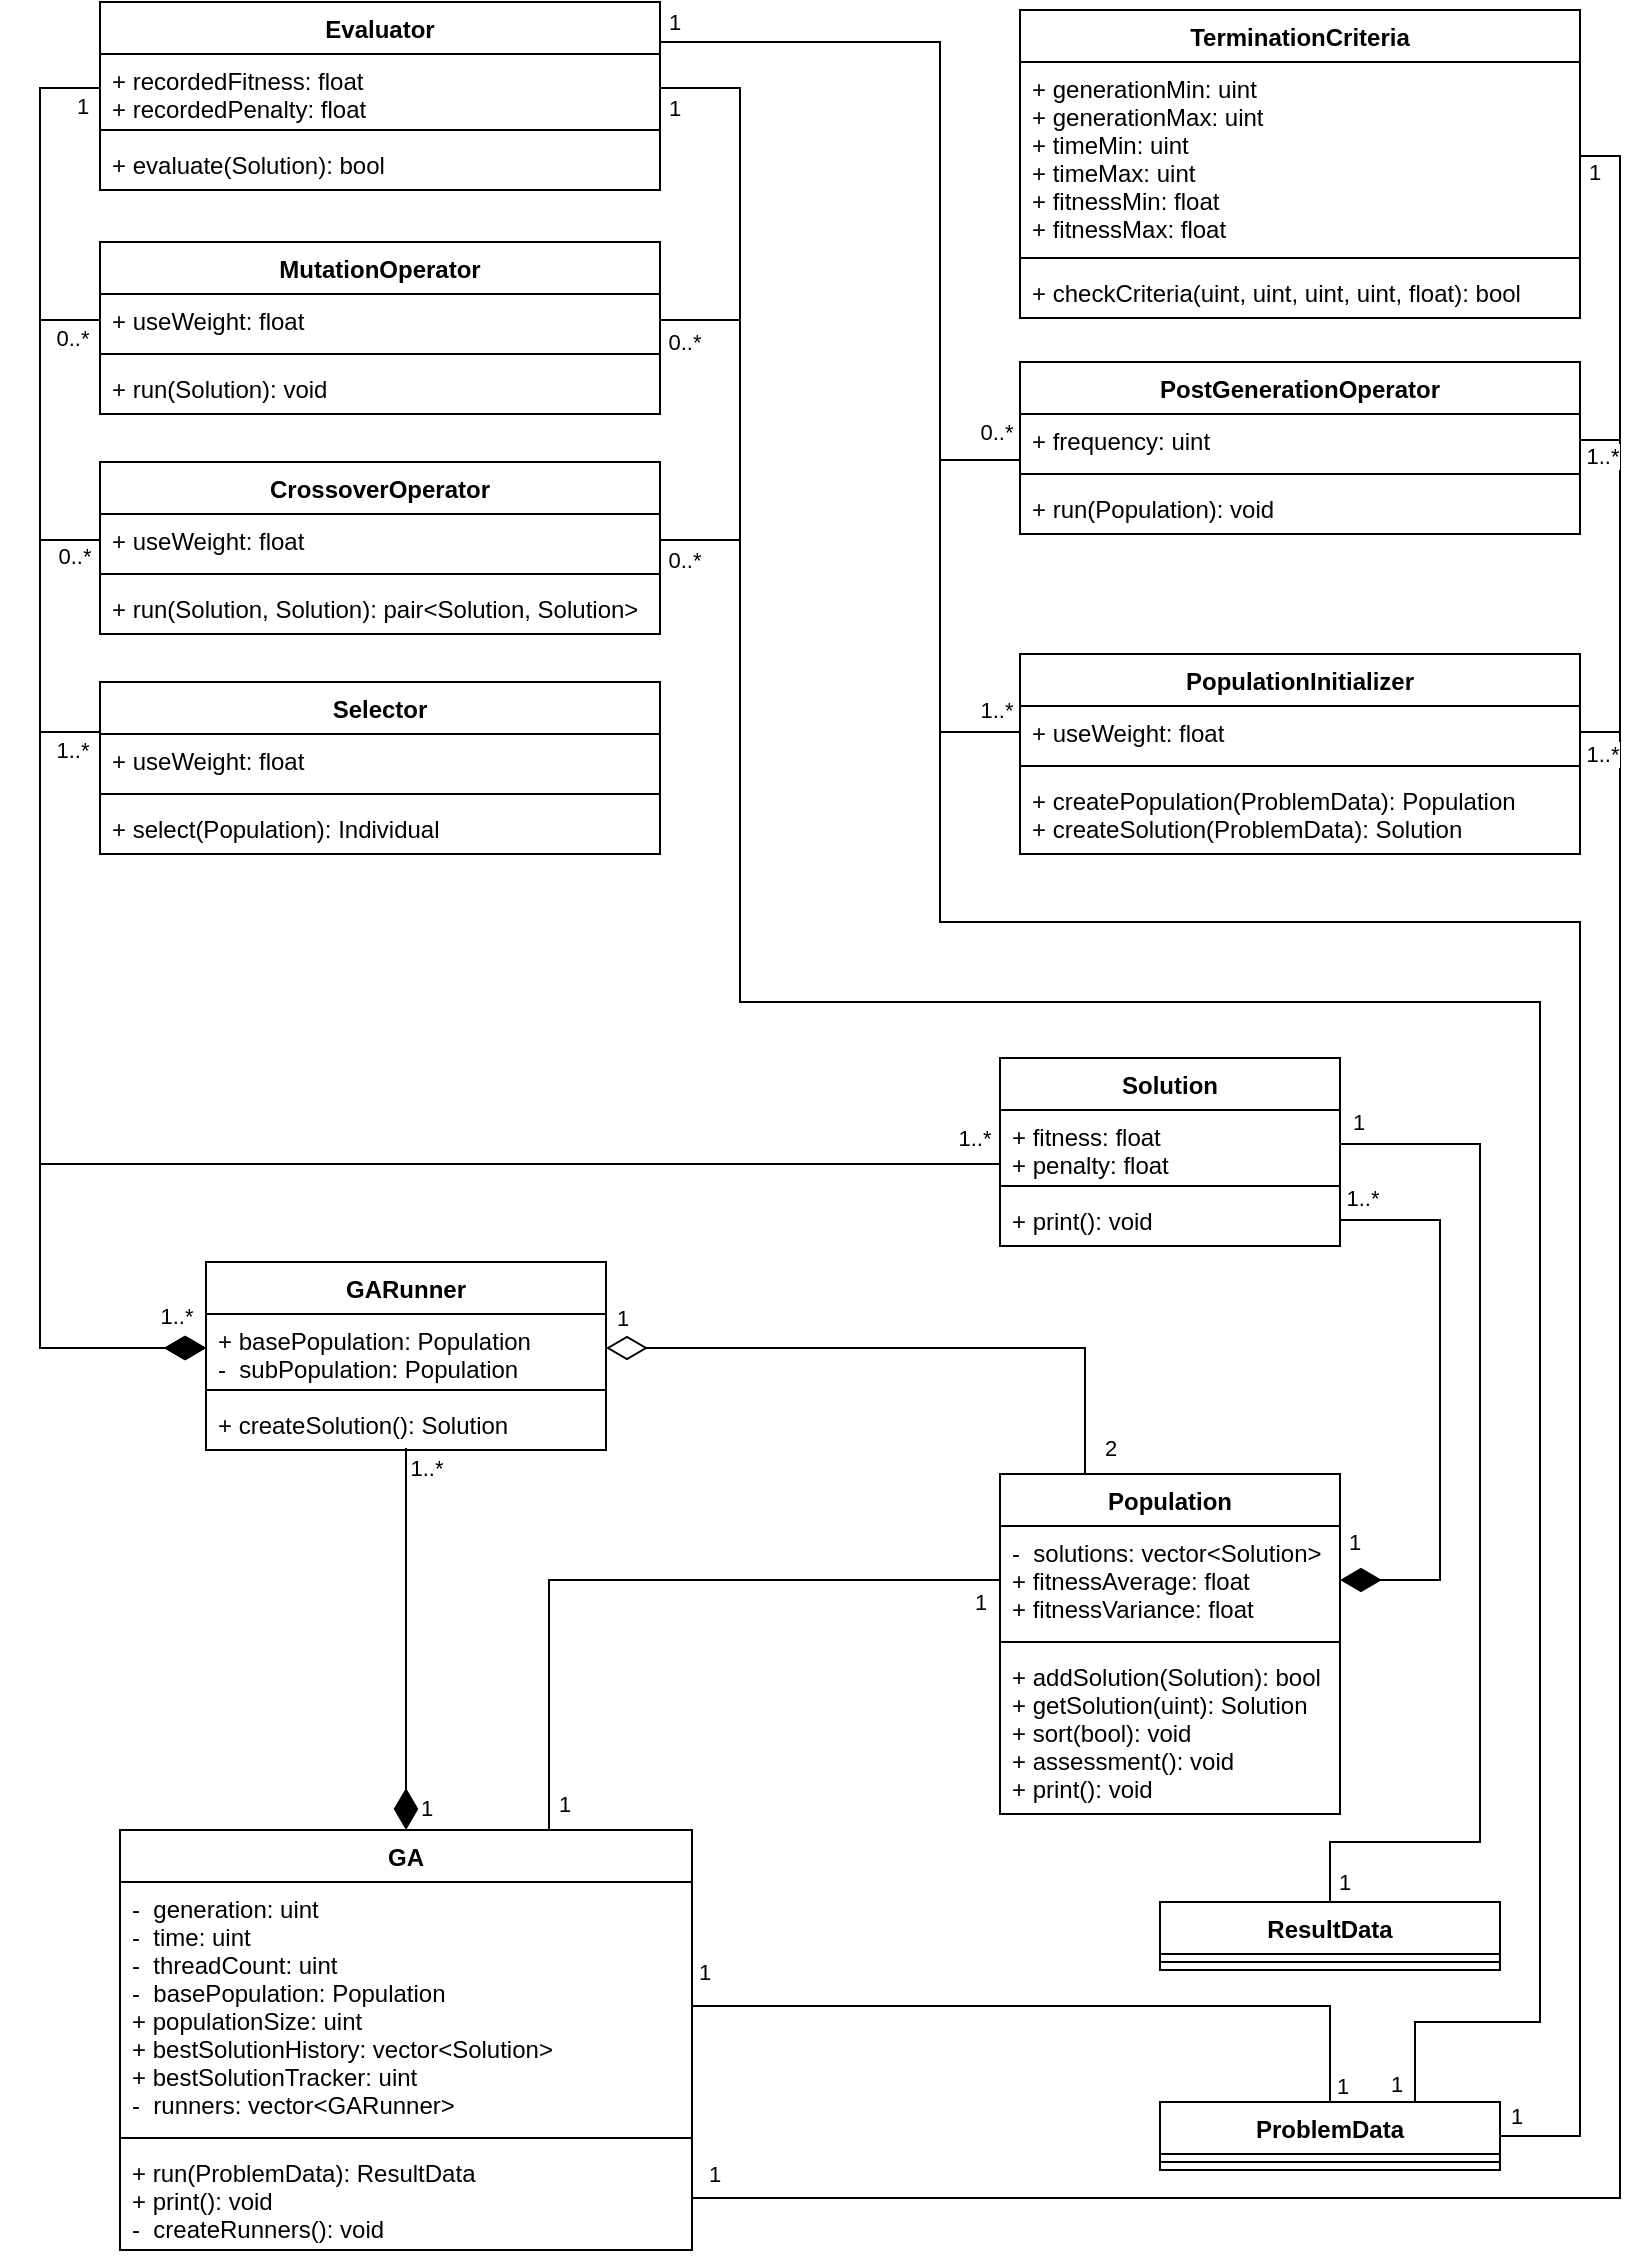 <mxfile version="14.1.8" type="device"><diagram id="Fp5BeGc4P1zBLiBqkz0d" name="Sivu-1"><mxGraphModel dx="1220" dy="1173" grid="1" gridSize="10" guides="1" tooltips="1" connect="1" arrows="1" fold="1" page="1" pageScale="1" pageWidth="827" pageHeight="1169" math="0" shadow="0"><root><mxCell id="0"/><mxCell id="1" parent="0"/><mxCell id="bLDgubu4ZvrGQS9YQGtU-7" style="edgeStyle=orthogonalEdgeStyle;rounded=0;orthogonalLoop=1;jettySize=auto;html=1;entryX=0.5;entryY=0.962;entryDx=0;entryDy=0;entryPerimeter=0;endArrow=none;endFill=0;startArrow=diamondThin;startFill=1;startSize=18;" parent="1" source="Of3fuPHcNje9wNOqwweY-1" target="Of3fuPHcNje9wNOqwweY-56" edge="1"><mxGeometry relative="1" as="geometry"/></mxCell><mxCell id="bLDgubu4ZvrGQS9YQGtU-8" value="1" style="edgeLabel;html=1;align=center;verticalAlign=middle;resizable=0;points=[];" parent="bLDgubu4ZvrGQS9YQGtU-7" vertex="1" connectable="0"><mxGeometry x="-0.856" y="-1" relative="1" as="geometry"><mxPoint x="9" y="3" as="offset"/></mxGeometry></mxCell><mxCell id="bLDgubu4ZvrGQS9YQGtU-9" value="1..*" style="edgeLabel;html=1;align=center;verticalAlign=middle;resizable=0;points=[];" parent="bLDgubu4ZvrGQS9YQGtU-7" vertex="1" connectable="0"><mxGeometry x="0.811" y="3" relative="1" as="geometry"><mxPoint x="13" y="-8" as="offset"/></mxGeometry></mxCell><mxCell id="bLDgubu4ZvrGQS9YQGtU-11" style="edgeStyle=orthogonalEdgeStyle;rounded=0;orthogonalLoop=1;jettySize=auto;html=1;entryX=0;entryY=0.5;entryDx=0;entryDy=0;endArrow=none;endFill=0;exitX=0.75;exitY=0;exitDx=0;exitDy=0;" parent="1" source="Of3fuPHcNje9wNOqwweY-1" target="Of3fuPHcNje9wNOqwweY-26" edge="1"><mxGeometry relative="1" as="geometry"><Array as="points"><mxPoint x="275" y="789"/></Array></mxGeometry></mxCell><mxCell id="bLDgubu4ZvrGQS9YQGtU-25" value="1" style="edgeLabel;html=1;align=center;verticalAlign=middle;resizable=0;points=[];" parent="bLDgubu4ZvrGQS9YQGtU-11" vertex="1" connectable="0"><mxGeometry x="-0.892" y="-1" relative="1" as="geometry"><mxPoint x="6" y="6" as="offset"/></mxGeometry></mxCell><mxCell id="bLDgubu4ZvrGQS9YQGtU-26" value="1" style="edgeLabel;html=1;align=center;verticalAlign=middle;resizable=0;points=[];" parent="bLDgubu4ZvrGQS9YQGtU-11" vertex="1" connectable="0"><mxGeometry x="0.886" y="-1" relative="1" as="geometry"><mxPoint x="9.5" y="10" as="offset"/></mxGeometry></mxCell><mxCell id="Of3fuPHcNje9wNOqwweY-1" value="GA" style="swimlane;fontStyle=1;align=center;verticalAlign=top;childLayout=stackLayout;horizontal=1;startSize=26;horizontalStack=0;resizeParent=1;resizeParentMax=0;resizeLast=0;collapsible=1;marginBottom=0;" parent="1" vertex="1"><mxGeometry x="60" y="914" width="286" height="210" as="geometry"/></mxCell><mxCell id="Of3fuPHcNje9wNOqwweY-2" value="-  generation: uint&#10;-  time: uint&#10;-  threadCount: uint&#10;-  basePopulation: Population&#10;+ populationSize: uint&#10;+ bestSolutionHistory: vector&lt;Solution&gt;&#10;+ bestSolutionTracker: uint&#10;-  runners: vector&lt;GARunner&gt;" style="text;strokeColor=none;fillColor=none;align=left;verticalAlign=top;spacingLeft=4;spacingRight=4;overflow=hidden;rotatable=0;points=[[0,0.5],[1,0.5]];portConstraint=eastwest;" parent="Of3fuPHcNje9wNOqwweY-1" vertex="1"><mxGeometry y="26" width="286" height="124" as="geometry"/></mxCell><mxCell id="Of3fuPHcNje9wNOqwweY-3" value="" style="line;strokeWidth=1;fillColor=none;align=left;verticalAlign=middle;spacingTop=-1;spacingLeft=3;spacingRight=3;rotatable=0;labelPosition=right;points=[];portConstraint=eastwest;" parent="Of3fuPHcNje9wNOqwweY-1" vertex="1"><mxGeometry y="150" width="286" height="8" as="geometry"/></mxCell><mxCell id="Of3fuPHcNje9wNOqwweY-4" value="+ run(ProblemData): ResultData&#10;+ print(): void&#10;-  createRunners(): void" style="text;strokeColor=none;fillColor=none;align=left;verticalAlign=top;spacingLeft=4;spacingRight=4;overflow=hidden;rotatable=0;points=[[0,0.5],[1,0.5]];portConstraint=eastwest;" parent="Of3fuPHcNje9wNOqwweY-1" vertex="1"><mxGeometry y="158" width="286" height="52" as="geometry"/></mxCell><mxCell id="Of3fuPHcNje9wNOqwweY-9" value="Evaluator" style="swimlane;fontStyle=1;align=center;verticalAlign=top;childLayout=stackLayout;horizontal=1;startSize=26;horizontalStack=0;resizeParent=1;resizeParentMax=0;resizeLast=0;collapsible=1;marginBottom=0;" parent="1" vertex="1"><mxGeometry x="50" width="280" height="94" as="geometry"/></mxCell><mxCell id="Of3fuPHcNje9wNOqwweY-10" value="+ recordedFitness: float&#10;+ recordedPenalty: float" style="text;strokeColor=none;fillColor=none;align=left;verticalAlign=top;spacingLeft=4;spacingRight=4;overflow=hidden;rotatable=0;points=[[0,0.5],[1,0.5]];portConstraint=eastwest;" parent="Of3fuPHcNje9wNOqwweY-9" vertex="1"><mxGeometry y="26" width="280" height="34" as="geometry"/></mxCell><mxCell id="Of3fuPHcNje9wNOqwweY-11" value="" style="line;strokeWidth=1;fillColor=none;align=left;verticalAlign=middle;spacingTop=-1;spacingLeft=3;spacingRight=3;rotatable=0;labelPosition=right;points=[];portConstraint=eastwest;" parent="Of3fuPHcNje9wNOqwweY-9" vertex="1"><mxGeometry y="60" width="280" height="8" as="geometry"/></mxCell><mxCell id="Of3fuPHcNje9wNOqwweY-12" value="+ evaluate(Solution): bool" style="text;strokeColor=none;fillColor=none;align=left;verticalAlign=top;spacingLeft=4;spacingRight=4;overflow=hidden;rotatable=0;points=[[0,0.5],[1,0.5]];portConstraint=eastwest;" parent="Of3fuPHcNje9wNOqwweY-9" vertex="1"><mxGeometry y="68" width="280" height="26" as="geometry"/></mxCell><mxCell id="Of3fuPHcNje9wNOqwweY-13" value="Selector" style="swimlane;fontStyle=1;align=center;verticalAlign=top;childLayout=stackLayout;horizontal=1;startSize=26;horizontalStack=0;resizeParent=1;resizeParentMax=0;resizeLast=0;collapsible=1;marginBottom=0;" parent="1" vertex="1"><mxGeometry x="50" y="340" width="280" height="86" as="geometry"/></mxCell><mxCell id="Of3fuPHcNje9wNOqwweY-14" value="+ useWeight: float" style="text;strokeColor=none;fillColor=none;align=left;verticalAlign=top;spacingLeft=4;spacingRight=4;overflow=hidden;rotatable=0;points=[[0,0.5],[1,0.5]];portConstraint=eastwest;" parent="Of3fuPHcNje9wNOqwweY-13" vertex="1"><mxGeometry y="26" width="280" height="26" as="geometry"/></mxCell><mxCell id="Of3fuPHcNje9wNOqwweY-15" value="" style="line;strokeWidth=1;fillColor=none;align=left;verticalAlign=middle;spacingTop=-1;spacingLeft=3;spacingRight=3;rotatable=0;labelPosition=right;points=[];portConstraint=eastwest;" parent="Of3fuPHcNje9wNOqwweY-13" vertex="1"><mxGeometry y="52" width="280" height="8" as="geometry"/></mxCell><mxCell id="Of3fuPHcNje9wNOqwweY-16" value="+ select(Population): Individual" style="text;strokeColor=none;fillColor=none;align=left;verticalAlign=top;spacingLeft=4;spacingRight=4;overflow=hidden;rotatable=0;points=[[0,0.5],[1,0.5]];portConstraint=eastwest;" parent="Of3fuPHcNje9wNOqwweY-13" vertex="1"><mxGeometry y="60" width="280" height="26" as="geometry"/></mxCell><mxCell id="Of3fuPHcNje9wNOqwweY-17" value="CrossoverOperator" style="swimlane;fontStyle=1;align=center;verticalAlign=top;childLayout=stackLayout;horizontal=1;startSize=26;horizontalStack=0;resizeParent=1;resizeParentMax=0;resizeLast=0;collapsible=1;marginBottom=0;" parent="1" vertex="1"><mxGeometry x="50" y="230" width="280" height="86" as="geometry"/></mxCell><mxCell id="Of3fuPHcNje9wNOqwweY-18" value="+ useWeight: float" style="text;strokeColor=none;fillColor=none;align=left;verticalAlign=top;spacingLeft=4;spacingRight=4;overflow=hidden;rotatable=0;points=[[0,0.5],[1,0.5]];portConstraint=eastwest;" parent="Of3fuPHcNje9wNOqwweY-17" vertex="1"><mxGeometry y="26" width="280" height="26" as="geometry"/></mxCell><mxCell id="Of3fuPHcNje9wNOqwweY-19" value="" style="line;strokeWidth=1;fillColor=none;align=left;verticalAlign=middle;spacingTop=-1;spacingLeft=3;spacingRight=3;rotatable=0;labelPosition=right;points=[];portConstraint=eastwest;" parent="Of3fuPHcNje9wNOqwweY-17" vertex="1"><mxGeometry y="52" width="280" height="8" as="geometry"/></mxCell><mxCell id="Of3fuPHcNje9wNOqwweY-20" value="+ run(Solution, Solution): pair&lt;Solution, Solution&gt;" style="text;strokeColor=none;fillColor=none;align=left;verticalAlign=top;spacingLeft=4;spacingRight=4;overflow=hidden;rotatable=0;points=[[0,0.5],[1,0.5]];portConstraint=eastwest;" parent="Of3fuPHcNje9wNOqwweY-17" vertex="1"><mxGeometry y="60" width="280" height="26" as="geometry"/></mxCell><mxCell id="Of3fuPHcNje9wNOqwweY-21" value="MutationOperator" style="swimlane;fontStyle=1;align=center;verticalAlign=top;childLayout=stackLayout;horizontal=1;startSize=26;horizontalStack=0;resizeParent=1;resizeParentMax=0;resizeLast=0;collapsible=1;marginBottom=0;" parent="1" vertex="1"><mxGeometry x="50" y="120" width="280" height="86" as="geometry"/></mxCell><mxCell id="Of3fuPHcNje9wNOqwweY-22" value="+ useWeight: float" style="text;strokeColor=none;fillColor=none;align=left;verticalAlign=top;spacingLeft=4;spacingRight=4;overflow=hidden;rotatable=0;points=[[0,0.5],[1,0.5]];portConstraint=eastwest;" parent="Of3fuPHcNje9wNOqwweY-21" vertex="1"><mxGeometry y="26" width="280" height="26" as="geometry"/></mxCell><mxCell id="Of3fuPHcNje9wNOqwweY-23" value="" style="line;strokeWidth=1;fillColor=none;align=left;verticalAlign=middle;spacingTop=-1;spacingLeft=3;spacingRight=3;rotatable=0;labelPosition=right;points=[];portConstraint=eastwest;" parent="Of3fuPHcNje9wNOqwweY-21" vertex="1"><mxGeometry y="52" width="280" height="8" as="geometry"/></mxCell><mxCell id="Of3fuPHcNje9wNOqwweY-24" value="+ run(Solution): void" style="text;strokeColor=none;fillColor=none;align=left;verticalAlign=top;spacingLeft=4;spacingRight=4;overflow=hidden;rotatable=0;points=[[0,0.5],[1,0.5]];portConstraint=eastwest;" parent="Of3fuPHcNje9wNOqwweY-21" vertex="1"><mxGeometry y="60" width="280" height="26" as="geometry"/></mxCell><mxCell id="bLDgubu4ZvrGQS9YQGtU-20" style="edgeStyle=orthogonalEdgeStyle;rounded=0;orthogonalLoop=1;jettySize=auto;html=1;endArrow=none;endFill=0;strokeWidth=1;endSize=18;startArrow=diamondThin;startFill=1;startSize=18;entryX=1;entryY=0.5;entryDx=0;entryDy=0;exitX=1;exitY=0.5;exitDx=0;exitDy=0;" parent="1" source="Of3fuPHcNje9wNOqwweY-26" target="Of3fuPHcNje9wNOqwweY-32" edge="1"><mxGeometry relative="1" as="geometry"><mxPoint x="530" y="670" as="targetPoint"/><Array as="points"><mxPoint x="720" y="789"/><mxPoint x="720" y="609"/></Array></mxGeometry></mxCell><mxCell id="bLDgubu4ZvrGQS9YQGtU-21" value="1" style="edgeLabel;html=1;align=center;verticalAlign=middle;resizable=0;points=[];" parent="bLDgubu4ZvrGQS9YQGtU-20" vertex="1" connectable="0"><mxGeometry x="-0.766" y="4" relative="1" as="geometry"><mxPoint x="-26" y="-15" as="offset"/></mxGeometry></mxCell><mxCell id="bLDgubu4ZvrGQS9YQGtU-24" value="1..*" style="edgeLabel;html=1;align=center;verticalAlign=middle;resizable=0;points=[];" parent="bLDgubu4ZvrGQS9YQGtU-20" vertex="1" connectable="0"><mxGeometry x="0.734" relative="1" as="geometry"><mxPoint x="-26" y="-11" as="offset"/></mxGeometry></mxCell><mxCell id="Of3fuPHcNje9wNOqwweY-25" value="Population" style="swimlane;fontStyle=1;align=center;verticalAlign=top;childLayout=stackLayout;horizontal=1;startSize=26;horizontalStack=0;resizeParent=1;resizeParentMax=0;resizeLast=0;collapsible=1;marginBottom=0;" parent="1" vertex="1"><mxGeometry x="500" y="736" width="170" height="170" as="geometry"/></mxCell><mxCell id="Of3fuPHcNje9wNOqwweY-26" value="-  solutions: vector&lt;Solution&gt;&#10;+ fitnessAverage: float&#10;+ fitnessVariance: float" style="text;strokeColor=none;fillColor=none;align=left;verticalAlign=top;spacingLeft=4;spacingRight=4;overflow=hidden;rotatable=0;points=[[0,0.5],[1,0.5]];portConstraint=eastwest;" parent="Of3fuPHcNje9wNOqwweY-25" vertex="1"><mxGeometry y="26" width="170" height="54" as="geometry"/></mxCell><mxCell id="Of3fuPHcNje9wNOqwweY-27" value="" style="line;strokeWidth=1;fillColor=none;align=left;verticalAlign=middle;spacingTop=-1;spacingLeft=3;spacingRight=3;rotatable=0;labelPosition=right;points=[];portConstraint=eastwest;" parent="Of3fuPHcNje9wNOqwweY-25" vertex="1"><mxGeometry y="80" width="170" height="8" as="geometry"/></mxCell><mxCell id="Of3fuPHcNje9wNOqwweY-28" value="+ addSolution(Solution): bool&#10;+ getSolution(uint): Solution&#10;+ sort(bool): void&#10;+ assessment(): void&#10;+ print(): void" style="text;strokeColor=none;fillColor=none;align=left;verticalAlign=top;spacingLeft=4;spacingRight=4;overflow=hidden;rotatable=0;points=[[0,0.5],[1,0.5]];portConstraint=eastwest;" parent="Of3fuPHcNje9wNOqwweY-25" vertex="1"><mxGeometry y="88" width="170" height="82" as="geometry"/></mxCell><mxCell id="Of3fuPHcNje9wNOqwweY-29" value="Solution" style="swimlane;fontStyle=1;align=center;verticalAlign=top;childLayout=stackLayout;horizontal=1;startSize=26;horizontalStack=0;resizeParent=1;resizeParentMax=0;resizeLast=0;collapsible=1;marginBottom=0;" parent="1" vertex="1"><mxGeometry x="500" y="528" width="170" height="94" as="geometry"/></mxCell><mxCell id="Of3fuPHcNje9wNOqwweY-30" value="+ fitness: float&#10;+ penalty: float" style="text;strokeColor=none;fillColor=none;align=left;verticalAlign=top;spacingLeft=4;spacingRight=4;overflow=hidden;rotatable=0;points=[[0,0.5],[1,0.5]];portConstraint=eastwest;" parent="Of3fuPHcNje9wNOqwweY-29" vertex="1"><mxGeometry y="26" width="170" height="34" as="geometry"/></mxCell><mxCell id="Of3fuPHcNje9wNOqwweY-31" value="" style="line;strokeWidth=1;fillColor=none;align=left;verticalAlign=middle;spacingTop=-1;spacingLeft=3;spacingRight=3;rotatable=0;labelPosition=right;points=[];portConstraint=eastwest;" parent="Of3fuPHcNje9wNOqwweY-29" vertex="1"><mxGeometry y="60" width="170" height="8" as="geometry"/></mxCell><mxCell id="Of3fuPHcNje9wNOqwweY-32" value="+ print(): void" style="text;strokeColor=none;fillColor=none;align=left;verticalAlign=top;spacingLeft=4;spacingRight=4;overflow=hidden;rotatable=0;points=[[0,0.5],[1,0.5]];portConstraint=eastwest;" parent="Of3fuPHcNje9wNOqwweY-29" vertex="1"><mxGeometry y="68" width="170" height="26" as="geometry"/></mxCell><mxCell id="bLDgubu4ZvrGQS9YQGtU-1" style="edgeStyle=orthogonalEdgeStyle;rounded=0;orthogonalLoop=1;jettySize=auto;html=1;entryX=1;entryY=0.5;entryDx=0;entryDy=0;endArrow=none;endFill=0;endSize=18;exitX=0.5;exitY=0;exitDx=0;exitDy=0;" parent="1" source="Of3fuPHcNje9wNOqwweY-33" target="Of3fuPHcNje9wNOqwweY-2" edge="1"><mxGeometry relative="1" as="geometry"><mxPoint x="560" y="940" as="sourcePoint"/></mxGeometry></mxCell><mxCell id="bLDgubu4ZvrGQS9YQGtU-3" value="1" style="edgeLabel;html=1;align=center;verticalAlign=middle;resizable=0;points=[];" parent="bLDgubu4ZvrGQS9YQGtU-1" vertex="1" connectable="0"><mxGeometry x="-0.948" y="2" relative="1" as="geometry"><mxPoint x="8" y="1" as="offset"/></mxGeometry></mxCell><mxCell id="bLDgubu4ZvrGQS9YQGtU-5" value="1" style="edgeLabel;html=1;align=center;verticalAlign=middle;resizable=0;points=[];" parent="bLDgubu4ZvrGQS9YQGtU-1" vertex="1" connectable="0"><mxGeometry x="0.908" y="2" relative="1" as="geometry"><mxPoint x="-11" y="-19" as="offset"/></mxGeometry></mxCell><mxCell id="bLDgubu4ZvrGQS9YQGtU-38" style="edgeStyle=orthogonalEdgeStyle;rounded=0;orthogonalLoop=1;jettySize=auto;html=1;entryX=1;entryY=0.5;entryDx=0;entryDy=0;startArrow=none;startFill=0;startSize=18;endArrow=none;endFill=0;endSize=6;strokeWidth=1;exitX=0.75;exitY=0;exitDx=0;exitDy=0;" parent="1" source="Of3fuPHcNje9wNOqwweY-33" target="Of3fuPHcNje9wNOqwweY-18" edge="1"><mxGeometry relative="1" as="geometry"><Array as="points"><mxPoint x="708" y="1010"/><mxPoint x="770" y="1010"/><mxPoint x="770" y="500"/><mxPoint x="370" y="500"/><mxPoint x="370" y="269"/></Array></mxGeometry></mxCell><mxCell id="bLDgubu4ZvrGQS9YQGtU-47" value="0..*" style="edgeLabel;html=1;align=center;verticalAlign=middle;resizable=0;points=[];" parent="bLDgubu4ZvrGQS9YQGtU-38" vertex="1" connectable="0"><mxGeometry x="0.982" y="-1" relative="1" as="geometry"><mxPoint y="11" as="offset"/></mxGeometry></mxCell><mxCell id="bLDgubu4ZvrGQS9YQGtU-42" style="edgeStyle=orthogonalEdgeStyle;rounded=0;orthogonalLoop=1;jettySize=auto;html=1;entryX=0;entryY=0.5;entryDx=0;entryDy=0;startArrow=none;startFill=0;startSize=18;endArrow=none;endFill=0;endSize=6;strokeWidth=1;exitX=1;exitY=0.5;exitDx=0;exitDy=0;" parent="1" source="Of3fuPHcNje9wNOqwweY-33" target="Of3fuPHcNje9wNOqwweY-50" edge="1"><mxGeometry relative="1" as="geometry"><Array as="points"><mxPoint x="790" y="1067"/><mxPoint x="790" y="460"/><mxPoint x="470" y="460"/><mxPoint x="470" y="365"/></Array></mxGeometry></mxCell><mxCell id="bLDgubu4ZvrGQS9YQGtU-45" value="1..*" style="edgeLabel;html=1;align=center;verticalAlign=middle;resizable=0;points=[];" parent="bLDgubu4ZvrGQS9YQGtU-42" vertex="1" connectable="0"><mxGeometry x="0.989" relative="1" as="geometry"><mxPoint x="-6.45" y="-11" as="offset"/></mxGeometry></mxCell><mxCell id="bLDgubu4ZvrGQS9YQGtU-43" style="edgeStyle=orthogonalEdgeStyle;rounded=0;orthogonalLoop=1;jettySize=auto;html=1;entryX=0;entryY=0.5;entryDx=0;entryDy=0;startArrow=none;startFill=0;startSize=18;endArrow=none;endFill=0;endSize=6;strokeWidth=1;exitX=1;exitY=0.5;exitDx=0;exitDy=0;" parent="1" source="Of3fuPHcNje9wNOqwweY-33" target="Of3fuPHcNje9wNOqwweY-58" edge="1"><mxGeometry relative="1" as="geometry"><Array as="points"><mxPoint x="790" y="1067"/><mxPoint x="790" y="460"/><mxPoint x="470" y="460"/><mxPoint x="470" y="229"/><mxPoint x="510" y="229"/></Array></mxGeometry></mxCell><mxCell id="bLDgubu4ZvrGQS9YQGtU-46" value="0..*" style="edgeLabel;html=1;align=center;verticalAlign=middle;resizable=0;points=[];" parent="bLDgubu4ZvrGQS9YQGtU-43" vertex="1" connectable="0"><mxGeometry x="0.992" y="1" relative="1" as="geometry"><mxPoint x="-11.23" y="-9" as="offset"/></mxGeometry></mxCell><mxCell id="hVGzuF8OAQ_gpJTBxdNS-1" value="1" style="edgeLabel;html=1;align=center;verticalAlign=middle;resizable=0;points=[];" parent="bLDgubu4ZvrGQS9YQGtU-43" vertex="1" connectable="0"><mxGeometry x="-0.972" y="-1" relative="1" as="geometry"><mxPoint x="-9.94" y="-11" as="offset"/></mxGeometry></mxCell><mxCell id="Of3fuPHcNje9wNOqwweY-33" value="ProblemData" style="swimlane;fontStyle=1;align=center;verticalAlign=top;childLayout=stackLayout;horizontal=1;startSize=26;horizontalStack=0;resizeParent=1;resizeParentMax=0;resizeLast=0;collapsible=1;marginBottom=0;" parent="1" vertex="1"><mxGeometry x="580" y="1050" width="170" height="34" as="geometry"/></mxCell><mxCell id="Of3fuPHcNje9wNOqwweY-35" value="" style="line;strokeWidth=1;fillColor=none;align=left;verticalAlign=middle;spacingTop=-1;spacingLeft=3;spacingRight=3;rotatable=0;labelPosition=right;points=[];portConstraint=eastwest;" parent="Of3fuPHcNje9wNOqwweY-33" vertex="1"><mxGeometry y="26" width="170" height="8" as="geometry"/></mxCell><mxCell id="bLDgubu4ZvrGQS9YQGtU-2" style="edgeStyle=orthogonalEdgeStyle;rounded=0;orthogonalLoop=1;jettySize=auto;html=1;endArrow=none;endFill=0;endSize=18;exitX=0.5;exitY=0;exitDx=0;exitDy=0;entryX=1;entryY=0.5;entryDx=0;entryDy=0;" parent="1" source="Of3fuPHcNje9wNOqwweY-37" target="Of3fuPHcNje9wNOqwweY-30" edge="1"><mxGeometry relative="1" as="geometry"><mxPoint x="440" y="920" as="sourcePoint"/><mxPoint x="730" y="870" as="targetPoint"/><Array as="points"><mxPoint x="665" y="920"/><mxPoint x="740" y="920"/><mxPoint x="740" y="571"/></Array></mxGeometry></mxCell><mxCell id="bLDgubu4ZvrGQS9YQGtU-4" value="1" style="edgeLabel;html=1;align=center;verticalAlign=middle;resizable=0;points=[];" parent="bLDgubu4ZvrGQS9YQGtU-2" vertex="1" connectable="0"><mxGeometry x="-0.95" relative="1" as="geometry"><mxPoint x="7" y="3" as="offset"/></mxGeometry></mxCell><mxCell id="bLDgubu4ZvrGQS9YQGtU-6" value="1" style="edgeLabel;html=1;align=center;verticalAlign=middle;resizable=0;points=[];" parent="bLDgubu4ZvrGQS9YQGtU-2" vertex="1" connectable="0"><mxGeometry x="0.892" y="3" relative="1" as="geometry"><mxPoint x="-20" y="-14.0" as="offset"/></mxGeometry></mxCell><mxCell id="Of3fuPHcNje9wNOqwweY-37" value="ResultData" style="swimlane;fontStyle=1;align=center;verticalAlign=top;childLayout=stackLayout;horizontal=1;startSize=26;horizontalStack=0;resizeParent=1;resizeParentMax=0;resizeLast=0;collapsible=1;marginBottom=0;" parent="1" vertex="1"><mxGeometry x="580" y="950" width="170" height="34" as="geometry"/></mxCell><mxCell id="Of3fuPHcNje9wNOqwweY-39" value="" style="line;strokeWidth=1;fillColor=none;align=left;verticalAlign=middle;spacingTop=-1;spacingLeft=3;spacingRight=3;rotatable=0;labelPosition=right;points=[];portConstraint=eastwest;" parent="Of3fuPHcNje9wNOqwweY-37" vertex="1"><mxGeometry y="26" width="170" height="8" as="geometry"/></mxCell><mxCell id="Of3fuPHcNje9wNOqwweY-49" value="PopulationInitializer" style="swimlane;fontStyle=1;align=center;verticalAlign=top;childLayout=stackLayout;horizontal=1;startSize=26;horizontalStack=0;resizeParent=1;resizeParentMax=0;resizeLast=0;collapsible=1;marginBottom=0;" parent="1" vertex="1"><mxGeometry x="510" y="326" width="280" height="100" as="geometry"/></mxCell><mxCell id="Of3fuPHcNje9wNOqwweY-50" value="+ useWeight: float" style="text;strokeColor=none;fillColor=none;align=left;verticalAlign=top;spacingLeft=4;spacingRight=4;overflow=hidden;rotatable=0;points=[[0,0.5],[1,0.5]];portConstraint=eastwest;" parent="Of3fuPHcNje9wNOqwweY-49" vertex="1"><mxGeometry y="26" width="280" height="26" as="geometry"/></mxCell><mxCell id="Of3fuPHcNje9wNOqwweY-51" value="" style="line;strokeWidth=1;fillColor=none;align=left;verticalAlign=middle;spacingTop=-1;spacingLeft=3;spacingRight=3;rotatable=0;labelPosition=right;points=[];portConstraint=eastwest;" parent="Of3fuPHcNje9wNOqwweY-49" vertex="1"><mxGeometry y="52" width="280" height="8" as="geometry"/></mxCell><mxCell id="Of3fuPHcNje9wNOqwweY-52" value="+ createPopulation(ProblemData): Population&#10;+ createSolution(ProblemData): Solution" style="text;strokeColor=none;fillColor=none;align=left;verticalAlign=top;spacingLeft=4;spacingRight=4;overflow=hidden;rotatable=0;points=[[0,0.5],[1,0.5]];portConstraint=eastwest;" parent="Of3fuPHcNje9wNOqwweY-49" vertex="1"><mxGeometry y="60" width="280" height="40" as="geometry"/></mxCell><mxCell id="bLDgubu4ZvrGQS9YQGtU-12" style="edgeStyle=orthogonalEdgeStyle;rounded=0;orthogonalLoop=1;jettySize=auto;html=1;entryX=0;entryY=0.5;entryDx=0;entryDy=0;endArrow=none;endFill=0;exitX=0;exitY=0.5;exitDx=0;exitDy=0;startArrow=diamondThin;startFill=0;startSize=16;" parent="1" source="Of3fuPHcNje9wNOqwweY-54" target="Of3fuPHcNje9wNOqwweY-10" edge="1"><mxGeometry relative="1" as="geometry"><Array as="points"><mxPoint x="20" y="673"/><mxPoint x="20" y="43"/></Array></mxGeometry></mxCell><mxCell id="bLDgubu4ZvrGQS9YQGtU-31" value="1" style="edgeLabel;html=1;align=center;verticalAlign=middle;resizable=0;points=[];" parent="bLDgubu4ZvrGQS9YQGtU-12" vertex="1" connectable="0"><mxGeometry x="0.9" y="3" relative="1" as="geometry"><mxPoint x="24" y="2" as="offset"/></mxGeometry></mxCell><mxCell id="Of3fuPHcNje9wNOqwweY-53" value="GARunner" style="swimlane;fontStyle=1;align=center;verticalAlign=top;childLayout=stackLayout;horizontal=1;startSize=26;horizontalStack=0;resizeParent=1;resizeParentMax=0;resizeLast=0;collapsible=1;marginBottom=0;" parent="1" vertex="1"><mxGeometry x="103" y="630" width="200" height="94" as="geometry"/></mxCell><mxCell id="Of3fuPHcNje9wNOqwweY-54" value="+ basePopulation: Population&#10;-  subPopulation: Population" style="text;strokeColor=none;fillColor=none;align=left;verticalAlign=top;spacingLeft=4;spacingRight=4;overflow=hidden;rotatable=0;points=[[0,0.5],[1,0.5]];portConstraint=eastwest;" parent="Of3fuPHcNje9wNOqwweY-53" vertex="1"><mxGeometry y="26" width="200" height="34" as="geometry"/></mxCell><mxCell id="Of3fuPHcNje9wNOqwweY-55" value="" style="line;strokeWidth=1;fillColor=none;align=left;verticalAlign=middle;spacingTop=-1;spacingLeft=3;spacingRight=3;rotatable=0;labelPosition=right;points=[];portConstraint=eastwest;" parent="Of3fuPHcNje9wNOqwweY-53" vertex="1"><mxGeometry y="60" width="200" height="8" as="geometry"/></mxCell><mxCell id="Of3fuPHcNje9wNOqwweY-56" value="+ createSolution(): Solution" style="text;strokeColor=none;fillColor=none;align=left;verticalAlign=top;spacingLeft=4;spacingRight=4;overflow=hidden;rotatable=0;points=[[0,0.5],[1,0.5]];portConstraint=eastwest;" parent="Of3fuPHcNje9wNOqwweY-53" vertex="1"><mxGeometry y="68" width="200" height="26" as="geometry"/></mxCell><mxCell id="Of3fuPHcNje9wNOqwweY-57" value="PostGenerationOperator" style="swimlane;fontStyle=1;align=center;verticalAlign=top;childLayout=stackLayout;horizontal=1;startSize=26;horizontalStack=0;resizeParent=1;resizeParentMax=0;resizeLast=0;collapsible=1;marginBottom=0;" parent="1" vertex="1"><mxGeometry x="510" y="180" width="280" height="86" as="geometry"/></mxCell><mxCell id="Of3fuPHcNje9wNOqwweY-58" value="+ frequency: uint" style="text;strokeColor=none;fillColor=none;align=left;verticalAlign=top;spacingLeft=4;spacingRight=4;overflow=hidden;rotatable=0;points=[[0,0.5],[1,0.5]];portConstraint=eastwest;" parent="Of3fuPHcNje9wNOqwweY-57" vertex="1"><mxGeometry y="26" width="280" height="26" as="geometry"/></mxCell><mxCell id="Of3fuPHcNje9wNOqwweY-59" value="" style="line;strokeWidth=1;fillColor=none;align=left;verticalAlign=middle;spacingTop=-1;spacingLeft=3;spacingRight=3;rotatable=0;labelPosition=right;points=[];portConstraint=eastwest;" parent="Of3fuPHcNje9wNOqwweY-57" vertex="1"><mxGeometry y="52" width="280" height="8" as="geometry"/></mxCell><mxCell id="Of3fuPHcNje9wNOqwweY-60" value="+ run(Population): void" style="text;strokeColor=none;fillColor=none;align=left;verticalAlign=top;spacingLeft=4;spacingRight=4;overflow=hidden;rotatable=0;points=[[0,0.5],[1,0.5]];portConstraint=eastwest;" parent="Of3fuPHcNje9wNOqwweY-57" vertex="1"><mxGeometry y="60" width="280" height="26" as="geometry"/></mxCell><mxCell id="bLDgubu4ZvrGQS9YQGtU-10" style="edgeStyle=orthogonalEdgeStyle;rounded=0;orthogonalLoop=1;jettySize=auto;html=1;entryX=0.25;entryY=0;entryDx=0;entryDy=0;endArrow=none;endFill=0;startSize=18;endSize=6;startArrow=diamondThin;startFill=0;" parent="1" source="Of3fuPHcNje9wNOqwweY-54" target="Of3fuPHcNje9wNOqwweY-25" edge="1"><mxGeometry relative="1" as="geometry"><Array as="points"><mxPoint x="543" y="673"/></Array></mxGeometry></mxCell><mxCell id="bLDgubu4ZvrGQS9YQGtU-22" value="1" style="edgeLabel;html=1;align=center;verticalAlign=middle;resizable=0;points=[];" parent="bLDgubu4ZvrGQS9YQGtU-10" vertex="1" connectable="0"><mxGeometry x="-0.484" y="-2" relative="1" as="geometry"><mxPoint x="-70" y="-17" as="offset"/></mxGeometry></mxCell><mxCell id="bLDgubu4ZvrGQS9YQGtU-23" value="2" style="edgeLabel;html=1;align=center;verticalAlign=middle;resizable=0;points=[];" parent="bLDgubu4ZvrGQS9YQGtU-10" vertex="1" connectable="0"><mxGeometry x="0.874" y="-2" relative="1" as="geometry"><mxPoint x="14.5" y="6" as="offset"/></mxGeometry></mxCell><mxCell id="bLDgubu4ZvrGQS9YQGtU-13" style="edgeStyle=orthogonalEdgeStyle;rounded=0;orthogonalLoop=1;jettySize=auto;html=1;entryX=0;entryY=0.5;entryDx=0;entryDy=0;endArrow=none;endFill=0;startArrow=diamondThin;startFill=0;startSize=18;" parent="1" source="Of3fuPHcNje9wNOqwweY-54" target="Of3fuPHcNje9wNOqwweY-22" edge="1"><mxGeometry relative="1" as="geometry"><Array as="points"><mxPoint x="20" y="673"/><mxPoint x="20" y="159"/></Array></mxGeometry></mxCell><mxCell id="bLDgubu4ZvrGQS9YQGtU-30" value="0..*" style="edgeLabel;html=1;align=center;verticalAlign=middle;resizable=0;points=[];" parent="bLDgubu4ZvrGQS9YQGtU-13" vertex="1" connectable="0"><mxGeometry x="0.888" y="2" relative="1" as="geometry"><mxPoint x="18.17" y="4.0" as="offset"/></mxGeometry></mxCell><mxCell id="bLDgubu4ZvrGQS9YQGtU-14" style="edgeStyle=orthogonalEdgeStyle;rounded=0;orthogonalLoop=1;jettySize=auto;html=1;exitX=0;exitY=0.5;exitDx=0;exitDy=0;entryX=0;entryY=0.5;entryDx=0;entryDy=0;endArrow=none;endFill=0;startArrow=diamondThin;startFill=0;startSize=18;" parent="1" source="Of3fuPHcNje9wNOqwweY-54" target="Of3fuPHcNje9wNOqwweY-18" edge="1"><mxGeometry relative="1" as="geometry"><Array as="points"><mxPoint x="20" y="673"/><mxPoint x="20" y="269"/></Array></mxGeometry></mxCell><mxCell id="bLDgubu4ZvrGQS9YQGtU-29" value="0..*" style="edgeLabel;html=1;align=center;verticalAlign=middle;resizable=0;points=[];" parent="bLDgubu4ZvrGQS9YQGtU-14" vertex="1" connectable="0"><mxGeometry x="0.867" y="-2" relative="1" as="geometry"><mxPoint x="14.61" y="3" as="offset"/></mxGeometry></mxCell><mxCell id="bLDgubu4ZvrGQS9YQGtU-15" style="edgeStyle=orthogonalEdgeStyle;rounded=0;orthogonalLoop=1;jettySize=auto;html=1;entryX=0;entryY=0.5;entryDx=0;entryDy=0;endArrow=none;endFill=0;startArrow=diamondThin;startFill=1;startSize=18;" parent="1" source="Of3fuPHcNje9wNOqwweY-54" target="Of3fuPHcNje9wNOqwweY-14" edge="1"><mxGeometry relative="1" as="geometry"><Array as="points"><mxPoint x="20" y="673"/><mxPoint x="20" y="365"/></Array></mxGeometry></mxCell><mxCell id="bLDgubu4ZvrGQS9YQGtU-28" value="1..*" style="edgeLabel;html=1;align=center;verticalAlign=middle;resizable=0;points=[];" parent="bLDgubu4ZvrGQS9YQGtU-15" vertex="1" connectable="0"><mxGeometry x="0.761" y="1" relative="1" as="geometry"><mxPoint x="17" y="1.0" as="offset"/></mxGeometry></mxCell><mxCell id="bLDgubu4ZvrGQS9YQGtU-32" value="1..*" style="edgeLabel;html=1;align=center;verticalAlign=middle;resizable=0;points=[];" parent="bLDgubu4ZvrGQS9YQGtU-15" vertex="1" connectable="0"><mxGeometry x="-0.87" relative="1" as="geometry"><mxPoint x="13" y="-16" as="offset"/></mxGeometry></mxCell><mxCell id="bLDgubu4ZvrGQS9YQGtU-16" style="edgeStyle=orthogonalEdgeStyle;rounded=0;orthogonalLoop=1;jettySize=auto;html=1;entryX=1;entryY=0.5;entryDx=0;entryDy=0;endArrow=none;endFill=0;exitX=1;exitY=0.5;exitDx=0;exitDy=0;" parent="1" source="Of3fuPHcNje9wNOqwweY-4" target="seY10z_-2hXD4xweqbC2-2" edge="1"><mxGeometry relative="1" as="geometry"><Array as="points"><mxPoint x="810" y="1098"/><mxPoint x="810" y="77"/></Array></mxGeometry></mxCell><mxCell id="bLDgubu4ZvrGQS9YQGtU-36" value="1" style="edgeLabel;html=1;align=center;verticalAlign=middle;resizable=0;points=[];" parent="bLDgubu4ZvrGQS9YQGtU-16" vertex="1" connectable="0"><mxGeometry x="0.992" y="-1" relative="1" as="geometry"><mxPoint x="1" y="9" as="offset"/></mxGeometry></mxCell><mxCell id="bLDgubu4ZvrGQS9YQGtU-18" style="edgeStyle=orthogonalEdgeStyle;rounded=0;orthogonalLoop=1;jettySize=auto;html=1;entryX=1;entryY=0.5;entryDx=0;entryDy=0;endArrow=none;endFill=0;exitX=1;exitY=0.5;exitDx=0;exitDy=0;" parent="1" source="Of3fuPHcNje9wNOqwweY-4" target="Of3fuPHcNje9wNOqwweY-58" edge="1"><mxGeometry relative="1" as="geometry"/></mxCell><mxCell id="bLDgubu4ZvrGQS9YQGtU-35" value="1..*" style="edgeLabel;html=1;align=center;verticalAlign=middle;resizable=0;points=[];" parent="bLDgubu4ZvrGQS9YQGtU-18" vertex="1" connectable="0"><mxGeometry x="0.991" relative="1" as="geometry"><mxPoint x="4.8" y="8" as="offset"/></mxGeometry></mxCell><mxCell id="bLDgubu4ZvrGQS9YQGtU-19" style="edgeStyle=orthogonalEdgeStyle;rounded=0;orthogonalLoop=1;jettySize=auto;html=1;entryX=1;entryY=0.5;entryDx=0;entryDy=0;endArrow=none;endFill=0;exitX=1;exitY=0.5;exitDx=0;exitDy=0;" parent="1" source="Of3fuPHcNje9wNOqwweY-4" target="Of3fuPHcNje9wNOqwweY-50" edge="1"><mxGeometry relative="1" as="geometry"/></mxCell><mxCell id="bLDgubu4ZvrGQS9YQGtU-33" value="1" style="edgeLabel;html=1;align=center;verticalAlign=middle;resizable=0;points=[];" parent="bLDgubu4ZvrGQS9YQGtU-19" vertex="1" connectable="0"><mxGeometry x="-0.946" relative="1" as="geometry"><mxPoint x="-21.86" y="-12.03" as="offset"/></mxGeometry></mxCell><mxCell id="bLDgubu4ZvrGQS9YQGtU-34" value="1..*" style="edgeLabel;html=1;align=center;verticalAlign=middle;resizable=0;points=[];" parent="bLDgubu4ZvrGQS9YQGtU-19" vertex="1" connectable="0"><mxGeometry x="0.968" relative="1" as="geometry"><mxPoint x="-9.14" y="11" as="offset"/></mxGeometry></mxCell><mxCell id="bLDgubu4ZvrGQS9YQGtU-39" style="edgeStyle=orthogonalEdgeStyle;rounded=0;orthogonalLoop=1;jettySize=auto;html=1;entryX=1;entryY=0.5;entryDx=0;entryDy=0;startArrow=none;startFill=0;startSize=18;endArrow=none;endFill=0;endSize=6;strokeWidth=1;exitX=0.75;exitY=0;exitDx=0;exitDy=0;" parent="1" source="Of3fuPHcNje9wNOqwweY-33" target="Of3fuPHcNje9wNOqwweY-22" edge="1"><mxGeometry relative="1" as="geometry"><mxPoint x="780" y="1077" as="sourcePoint"/><mxPoint x="340" y="279" as="targetPoint"/><Array as="points"><mxPoint x="708" y="1010"/><mxPoint x="770" y="1010"/><mxPoint x="770" y="500"/><mxPoint x="370" y="500"/><mxPoint x="370" y="159"/></Array></mxGeometry></mxCell><mxCell id="bLDgubu4ZvrGQS9YQGtU-48" value="0..*" style="edgeLabel;html=1;align=center;verticalAlign=middle;resizable=0;points=[];" parent="bLDgubu4ZvrGQS9YQGtU-39" vertex="1" connectable="0"><mxGeometry x="0.982" y="-1" relative="1" as="geometry"><mxPoint x="-0.72" y="12" as="offset"/></mxGeometry></mxCell><mxCell id="bLDgubu4ZvrGQS9YQGtU-40" style="edgeStyle=orthogonalEdgeStyle;rounded=0;orthogonalLoop=1;jettySize=auto;html=1;entryX=1;entryY=0.5;entryDx=0;entryDy=0;startArrow=none;startFill=0;startSize=18;endArrow=none;endFill=0;endSize=6;strokeWidth=1;exitX=0.75;exitY=0;exitDx=0;exitDy=0;" parent="1" source="Of3fuPHcNje9wNOqwweY-33" target="Of3fuPHcNje9wNOqwweY-10" edge="1"><mxGeometry relative="1" as="geometry"><mxPoint x="790" y="1087" as="sourcePoint"/><mxPoint x="350" y="289" as="targetPoint"/><Array as="points"><mxPoint x="708" y="1010"/><mxPoint x="770" y="1010"/><mxPoint x="770" y="500"/><mxPoint x="370" y="500"/><mxPoint x="370" y="43"/></Array></mxGeometry></mxCell><mxCell id="bLDgubu4ZvrGQS9YQGtU-44" value="1" style="edgeLabel;html=1;align=center;verticalAlign=middle;resizable=0;points=[];" parent="bLDgubu4ZvrGQS9YQGtU-40" vertex="1" connectable="0"><mxGeometry x="-0.98" relative="1" as="geometry"><mxPoint x="-10" y="6" as="offset"/></mxGeometry></mxCell><mxCell id="bLDgubu4ZvrGQS9YQGtU-49" value="1" style="edgeLabel;html=1;align=center;verticalAlign=middle;resizable=0;points=[];" parent="bLDgubu4ZvrGQS9YQGtU-40" vertex="1" connectable="0"><mxGeometry x="0.978" y="1" relative="1" as="geometry"><mxPoint x="-9.39" y="9" as="offset"/></mxGeometry></mxCell><mxCell id="bLDgubu4ZvrGQS9YQGtU-50" style="edgeStyle=orthogonalEdgeStyle;rounded=0;orthogonalLoop=1;jettySize=auto;html=1;entryX=0;entryY=0.5;entryDx=0;entryDy=0;startArrow=none;startFill=0;startSize=18;endArrow=none;endFill=0;endSize=6;strokeWidth=1;" parent="1" source="Of3fuPHcNje9wNOqwweY-30" target="Of3fuPHcNje9wNOqwweY-14" edge="1"><mxGeometry relative="1" as="geometry"><Array as="points"><mxPoint x="20" y="581"/><mxPoint x="20" y="365"/></Array></mxGeometry></mxCell><mxCell id="bLDgubu4ZvrGQS9YQGtU-51" value="1..*" style="edgeLabel;html=1;align=center;verticalAlign=middle;resizable=0;points=[];" parent="bLDgubu4ZvrGQS9YQGtU-50" vertex="1" connectable="0"><mxGeometry x="-0.946" y="4" relative="1" as="geometry"><mxPoint x="7" y="-17" as="offset"/></mxGeometry></mxCell><mxCell id="seY10z_-2hXD4xweqbC2-1" value="TerminationCriteria" style="swimlane;fontStyle=1;align=center;verticalAlign=top;childLayout=stackLayout;horizontal=1;startSize=26;horizontalStack=0;resizeParent=1;resizeParentMax=0;resizeLast=0;collapsible=1;marginBottom=0;" parent="1" vertex="1"><mxGeometry x="510" y="4" width="280" height="154" as="geometry"/></mxCell><mxCell id="seY10z_-2hXD4xweqbC2-2" value="+ generationMin: uint&#10;+ generationMax: uint&#10;+ timeMin: uint&#10;+ timeMax: uint&#10;+ fitnessMin: float&#10;+ fitnessMax: float" style="text;strokeColor=none;fillColor=none;align=left;verticalAlign=top;spacingLeft=4;spacingRight=4;overflow=hidden;rotatable=0;points=[[0,0.5],[1,0.5]];portConstraint=eastwest;" parent="seY10z_-2hXD4xweqbC2-1" vertex="1"><mxGeometry y="26" width="280" height="94" as="geometry"/></mxCell><mxCell id="seY10z_-2hXD4xweqbC2-3" value="" style="line;strokeWidth=1;fillColor=none;align=left;verticalAlign=middle;spacingTop=-1;spacingLeft=3;spacingRight=3;rotatable=0;labelPosition=right;points=[];portConstraint=eastwest;" parent="seY10z_-2hXD4xweqbC2-1" vertex="1"><mxGeometry y="120" width="280" height="8" as="geometry"/></mxCell><mxCell id="seY10z_-2hXD4xweqbC2-4" value="+ checkCriteria(uint, uint, uint, uint, float): bool" style="text;strokeColor=none;fillColor=none;align=left;verticalAlign=top;spacingLeft=4;spacingRight=4;overflow=hidden;rotatable=0;points=[[0,0.5],[1,0.5]];portConstraint=eastwest;" parent="seY10z_-2hXD4xweqbC2-1" vertex="1"><mxGeometry y="128" width="280" height="26" as="geometry"/></mxCell><mxCell id="cjzcEddmNuPoaIz4QFVo-4" style="edgeStyle=orthogonalEdgeStyle;rounded=0;orthogonalLoop=1;jettySize=auto;html=1;entryX=-0.007;entryY=0.885;entryDx=0;entryDy=0;entryPerimeter=0;endArrow=none;endFill=0;" parent="1" target="Of3fuPHcNje9wNOqwweY-58" edge="1"><mxGeometry relative="1" as="geometry"><mxPoint x="330" y="20" as="sourcePoint"/><Array as="points"><mxPoint x="330" y="20"/><mxPoint x="470" y="20"/><mxPoint x="470" y="229"/></Array></mxGeometry></mxCell><mxCell id="xnrscCrqS9J_lYRNvS5z-1" value="1" style="edgeLabel;html=1;align=center;verticalAlign=middle;resizable=0;points=[];" vertex="1" connectable="0" parent="cjzcEddmNuPoaIz4QFVo-4"><mxGeometry x="-0.96" y="1" relative="1" as="geometry"><mxPoint x="-1" y="-9" as="offset"/></mxGeometry></mxCell></root></mxGraphModel></diagram></mxfile>